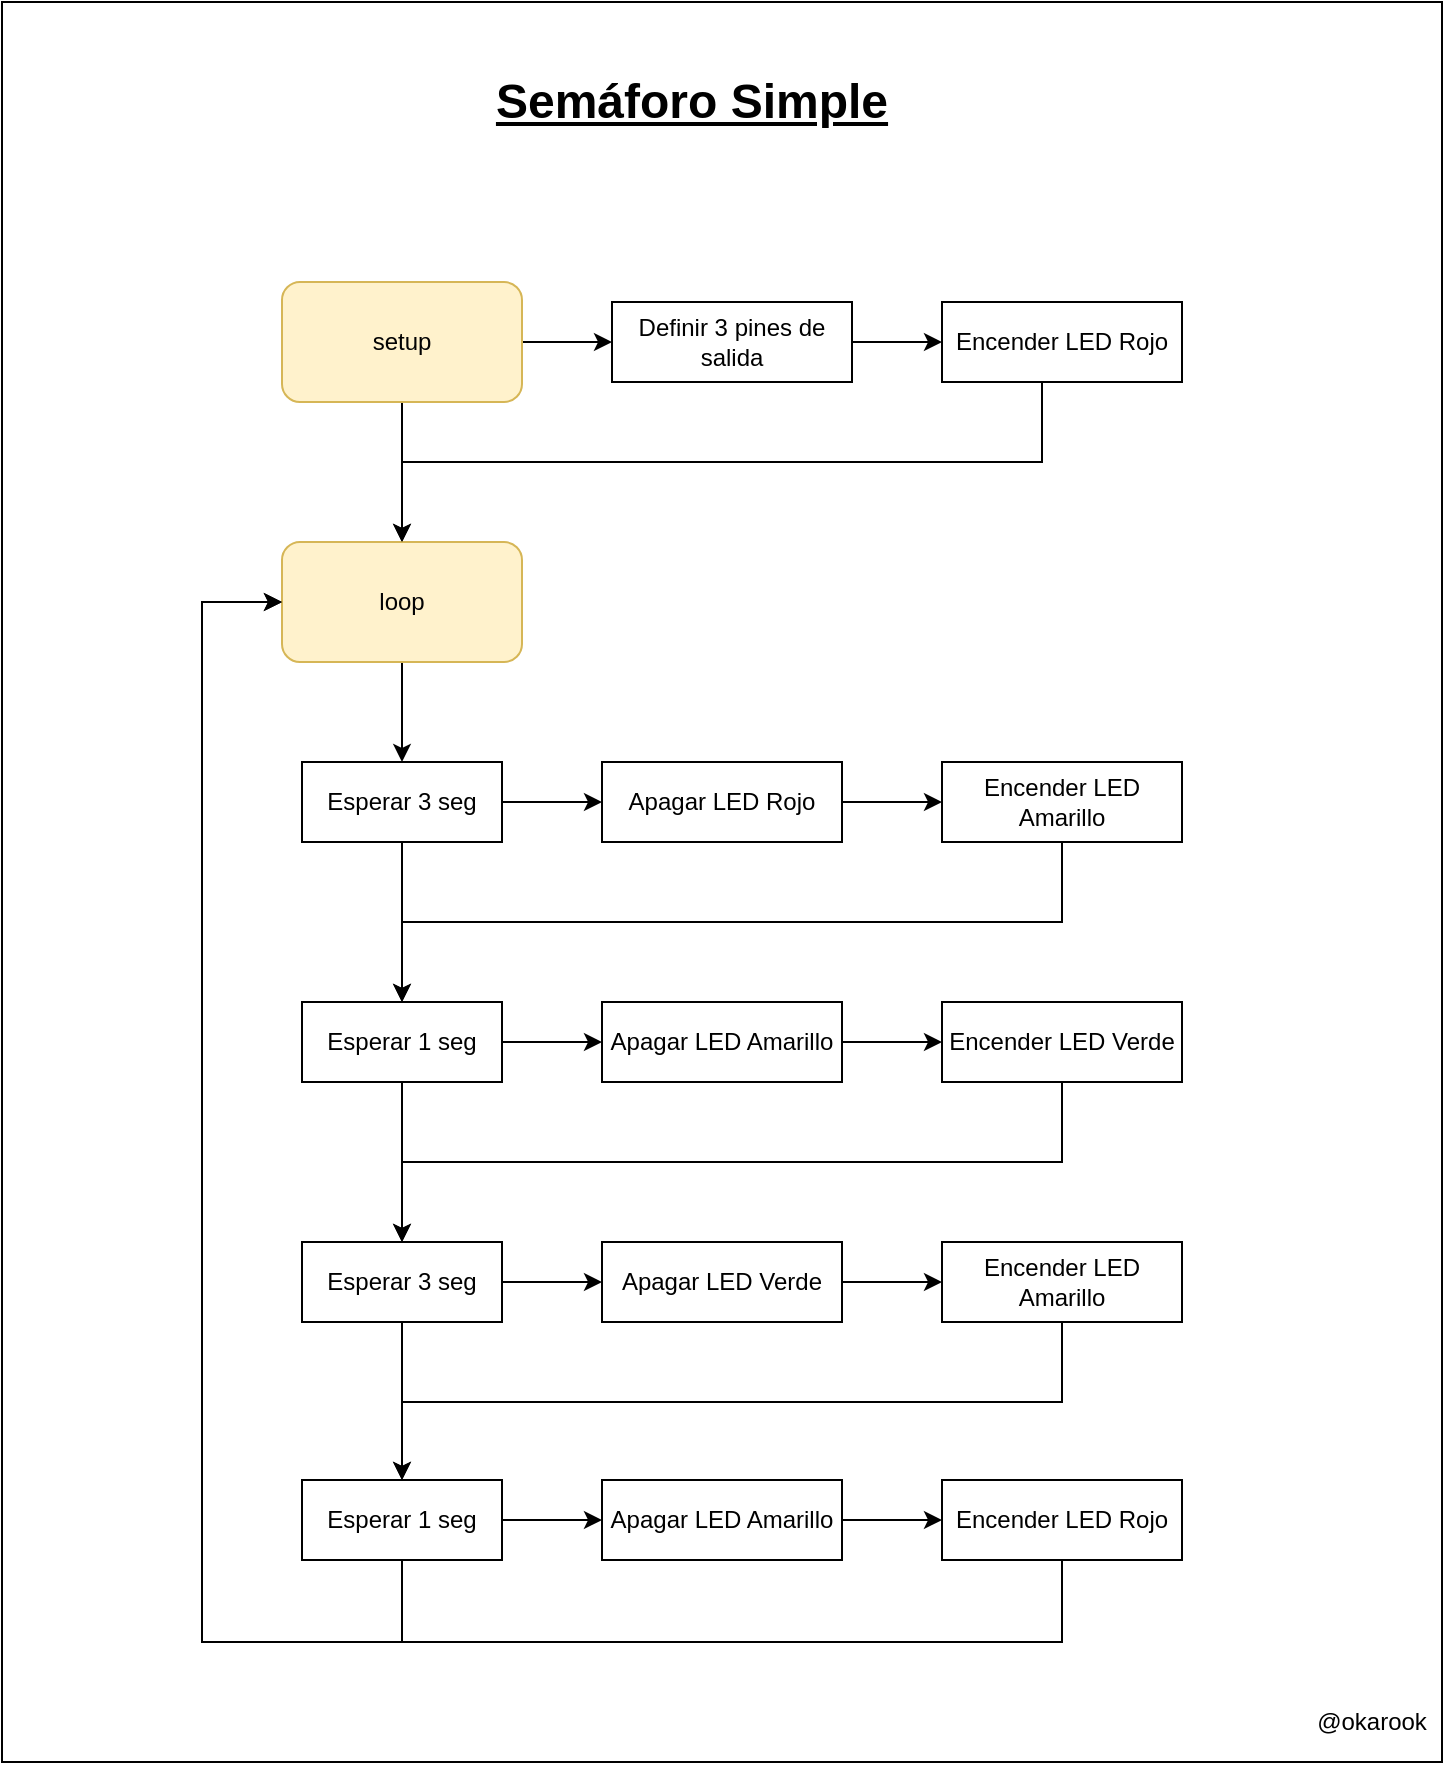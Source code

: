 <mxfile version="13.1.3">
    <diagram id="Qwb1rF_dMpi1wpGuuUVu" name="Semaforo-Simple">
        <mxGraphModel dx="808" dy="532" grid="1" gridSize="10" guides="1" tooltips="1" connect="1" arrows="1" fold="1" page="1" pageScale="1" pageWidth="850" pageHeight="1100" math="0" shadow="0">
            <root>
                <mxCell id="0"/>
                <mxCell id="1" parent="0"/>
                <mxCell id="3" value="" style="rounded=0;whiteSpace=wrap;html=1;" vertex="1" parent="1">
                    <mxGeometry x="80" y="20" width="720" height="880" as="geometry"/>
                </mxCell>
                <mxCell id="G4ZIIX9ekKNboTHv59yJ-3" style="edgeStyle=orthogonalEdgeStyle;rounded=0;orthogonalLoop=1;jettySize=auto;html=1;" parent="1" source="G4ZIIX9ekKNboTHv59yJ-1" target="G4ZIIX9ekKNboTHv59yJ-4" edge="1">
                    <mxGeometry relative="1" as="geometry">
                        <mxPoint x="280" y="260" as="targetPoint"/>
                    </mxGeometry>
                </mxCell>
                <mxCell id="G4ZIIX9ekKNboTHv59yJ-8" style="edgeStyle=orthogonalEdgeStyle;rounded=0;orthogonalLoop=1;jettySize=auto;html=1;entryX=0.5;entryY=0;entryDx=0;entryDy=0;" parent="1" source="G4ZIIX9ekKNboTHv59yJ-1" target="G4ZIIX9ekKNboTHv59yJ-2" edge="1">
                    <mxGeometry relative="1" as="geometry"/>
                </mxCell>
                <mxCell id="G4ZIIX9ekKNboTHv59yJ-1" value="&lt;font color=&quot;#030303&quot;&gt;setup&lt;/font&gt;" style="rounded=1;whiteSpace=wrap;html=1;fillColor=#fff2cc;strokeColor=#d6b656;" parent="1" vertex="1">
                    <mxGeometry x="220" y="160" width="120" height="60" as="geometry"/>
                </mxCell>
                <mxCell id="G4ZIIX9ekKNboTHv59yJ-9" style="edgeStyle=orthogonalEdgeStyle;rounded=0;orthogonalLoop=1;jettySize=auto;html=1;" parent="1" source="G4ZIIX9ekKNboTHv59yJ-2" edge="1">
                    <mxGeometry relative="1" as="geometry">
                        <mxPoint x="280" y="400" as="targetPoint"/>
                    </mxGeometry>
                </mxCell>
                <mxCell id="G4ZIIX9ekKNboTHv59yJ-2" value="&lt;span style=&quot;background-color: rgb(255 , 242 , 204)&quot;&gt;&lt;font color=&quot;#030303&quot;&gt;loop&lt;/font&gt;&lt;/span&gt;" style="rounded=1;whiteSpace=wrap;html=1;fillColor=#fff2cc;strokeColor=#d6b656;" parent="1" vertex="1">
                    <mxGeometry x="220" y="290" width="120" height="60" as="geometry"/>
                </mxCell>
                <mxCell id="G4ZIIX9ekKNboTHv59yJ-5" style="edgeStyle=orthogonalEdgeStyle;rounded=0;orthogonalLoop=1;jettySize=auto;html=1;entryX=0.5;entryY=0;entryDx=0;entryDy=0;exitX=0.5;exitY=1;exitDx=0;exitDy=0;" parent="1" source="G4ZIIX9ekKNboTHv59yJ-6" target="G4ZIIX9ekKNboTHv59yJ-2" edge="1">
                    <mxGeometry relative="1" as="geometry">
                        <mxPoint x="560" y="230" as="sourcePoint"/>
                        <Array as="points">
                            <mxPoint x="600" y="250"/>
                            <mxPoint x="280" y="250"/>
                        </Array>
                    </mxGeometry>
                </mxCell>
                <mxCell id="G4ZIIX9ekKNboTHv59yJ-7" style="edgeStyle=orthogonalEdgeStyle;rounded=0;orthogonalLoop=1;jettySize=auto;html=1;entryX=0;entryY=0.5;entryDx=0;entryDy=0;" parent="1" source="G4ZIIX9ekKNboTHv59yJ-4" target="G4ZIIX9ekKNboTHv59yJ-6" edge="1">
                    <mxGeometry relative="1" as="geometry"/>
                </mxCell>
                <mxCell id="G4ZIIX9ekKNboTHv59yJ-4" value="Definir 3 pines de salida" style="rounded=0;whiteSpace=wrap;html=1;" parent="1" vertex="1">
                    <mxGeometry x="385" y="170" width="120" height="40" as="geometry"/>
                </mxCell>
                <mxCell id="G4ZIIX9ekKNboTHv59yJ-6" value="Encender LED Rojo" style="rounded=0;whiteSpace=wrap;html=1;" parent="1" vertex="1">
                    <mxGeometry x="550" y="170" width="120" height="40" as="geometry"/>
                </mxCell>
                <mxCell id="G4ZIIX9ekKNboTHv59yJ-12" value="" style="edgeStyle=orthogonalEdgeStyle;rounded=0;orthogonalLoop=1;jettySize=auto;html=1;" parent="1" source="G4ZIIX9ekKNboTHv59yJ-10" target="G4ZIIX9ekKNboTHv59yJ-11" edge="1">
                    <mxGeometry relative="1" as="geometry"/>
                </mxCell>
                <mxCell id="G4ZIIX9ekKNboTHv59yJ-23" value="" style="edgeStyle=orthogonalEdgeStyle;rounded=0;orthogonalLoop=1;jettySize=auto;html=1;" parent="1" source="G4ZIIX9ekKNboTHv59yJ-10" target="G4ZIIX9ekKNboTHv59yJ-21" edge="1">
                    <mxGeometry relative="1" as="geometry"/>
                </mxCell>
                <mxCell id="G4ZIIX9ekKNboTHv59yJ-10" value="Esperar 3 seg" style="rounded=0;whiteSpace=wrap;html=1;" parent="1" vertex="1">
                    <mxGeometry x="230" y="400" width="100" height="40" as="geometry"/>
                </mxCell>
                <mxCell id="G4ZIIX9ekKNboTHv59yJ-16" style="edgeStyle=orthogonalEdgeStyle;rounded=0;orthogonalLoop=1;jettySize=auto;html=1;entryX=0;entryY=0.5;entryDx=0;entryDy=0;" parent="1" source="G4ZIIX9ekKNboTHv59yJ-11" target="G4ZIIX9ekKNboTHv59yJ-15" edge="1">
                    <mxGeometry relative="1" as="geometry"/>
                </mxCell>
                <mxCell id="G4ZIIX9ekKNboTHv59yJ-11" value="Apagar LED Rojo" style="whiteSpace=wrap;html=1;rounded=0;" parent="1" vertex="1">
                    <mxGeometry x="380" y="400" width="120" height="40" as="geometry"/>
                </mxCell>
                <mxCell id="G4ZIIX9ekKNboTHv59yJ-18" style="edgeStyle=orthogonalEdgeStyle;rounded=0;orthogonalLoop=1;jettySize=auto;html=1;entryX=0.5;entryY=0;entryDx=0;entryDy=0;" parent="1" source="G4ZIIX9ekKNboTHv59yJ-15" target="G4ZIIX9ekKNboTHv59yJ-21" edge="1">
                    <mxGeometry relative="1" as="geometry">
                        <mxPoint x="640" y="420.0" as="targetPoint"/>
                        <Array as="points">
                            <mxPoint x="610" y="480"/>
                            <mxPoint x="280" y="480"/>
                        </Array>
                    </mxGeometry>
                </mxCell>
                <mxCell id="G4ZIIX9ekKNboTHv59yJ-15" value="Encender LED Amarillo" style="whiteSpace=wrap;html=1;rounded=0;" parent="1" vertex="1">
                    <mxGeometry x="550" y="400" width="120" height="40" as="geometry"/>
                </mxCell>
                <mxCell id="G4ZIIX9ekKNboTHv59yJ-25" style="edgeStyle=orthogonalEdgeStyle;rounded=0;orthogonalLoop=1;jettySize=auto;html=1;entryX=0;entryY=0.5;entryDx=0;entryDy=0;" parent="1" source="G4ZIIX9ekKNboTHv59yJ-21" target="G4ZIIX9ekKNboTHv59yJ-22" edge="1">
                    <mxGeometry relative="1" as="geometry"/>
                </mxCell>
                <mxCell id="G4ZIIX9ekKNboTHv59yJ-28" style="edgeStyle=orthogonalEdgeStyle;rounded=0;orthogonalLoop=1;jettySize=auto;html=1;" parent="1" source="G4ZIIX9ekKNboTHv59yJ-21" target="G4ZIIX9ekKNboTHv59yJ-27" edge="1">
                    <mxGeometry relative="1" as="geometry"/>
                </mxCell>
                <mxCell id="G4ZIIX9ekKNboTHv59yJ-21" value="Esperar 1 seg" style="rounded=0;whiteSpace=wrap;html=1;" parent="1" vertex="1">
                    <mxGeometry x="230" y="520" width="100" height="40" as="geometry"/>
                </mxCell>
                <mxCell id="G4ZIIX9ekKNboTHv59yJ-26" style="edgeStyle=orthogonalEdgeStyle;rounded=0;orthogonalLoop=1;jettySize=auto;html=1;entryX=0;entryY=0.5;entryDx=0;entryDy=0;" parent="1" source="G4ZIIX9ekKNboTHv59yJ-22" target="G4ZIIX9ekKNboTHv59yJ-24" edge="1">
                    <mxGeometry relative="1" as="geometry"/>
                </mxCell>
                <mxCell id="G4ZIIX9ekKNboTHv59yJ-22" value="Apagar LED Amarillo" style="whiteSpace=wrap;html=1;rounded=0;" parent="1" vertex="1">
                    <mxGeometry x="380" y="520" width="120" height="40" as="geometry"/>
                </mxCell>
                <mxCell id="G4ZIIX9ekKNboTHv59yJ-33" style="edgeStyle=orthogonalEdgeStyle;rounded=0;orthogonalLoop=1;jettySize=auto;html=1;entryX=0.5;entryY=0;entryDx=0;entryDy=0;" parent="1" source="G4ZIIX9ekKNboTHv59yJ-24" target="G4ZIIX9ekKNboTHv59yJ-27" edge="1">
                    <mxGeometry relative="1" as="geometry">
                        <Array as="points">
                            <mxPoint x="610" y="600"/>
                            <mxPoint x="280" y="600"/>
                        </Array>
                    </mxGeometry>
                </mxCell>
                <mxCell id="G4ZIIX9ekKNboTHv59yJ-24" value="Encender LED Verde" style="whiteSpace=wrap;html=1;rounded=0;" parent="1" vertex="1">
                    <mxGeometry x="550" y="520" width="120" height="40" as="geometry"/>
                </mxCell>
                <mxCell id="G4ZIIX9ekKNboTHv59yJ-31" style="edgeStyle=orthogonalEdgeStyle;rounded=0;orthogonalLoop=1;jettySize=auto;html=1;entryX=0;entryY=0.5;entryDx=0;entryDy=0;" parent="1" source="G4ZIIX9ekKNboTHv59yJ-27" target="G4ZIIX9ekKNboTHv59yJ-29" edge="1">
                    <mxGeometry relative="1" as="geometry"/>
                </mxCell>
                <mxCell id="G4ZIIX9ekKNboTHv59yJ-38" style="edgeStyle=orthogonalEdgeStyle;rounded=0;orthogonalLoop=1;jettySize=auto;html=1;entryX=0.5;entryY=0;entryDx=0;entryDy=0;" parent="1" source="G4ZIIX9ekKNboTHv59yJ-27" target="G4ZIIX9ekKNboTHv59yJ-35" edge="1">
                    <mxGeometry relative="1" as="geometry"/>
                </mxCell>
                <mxCell id="G4ZIIX9ekKNboTHv59yJ-27" value="Esperar 3 seg" style="rounded=0;whiteSpace=wrap;html=1;" parent="1" vertex="1">
                    <mxGeometry x="230" y="640" width="100" height="40" as="geometry"/>
                </mxCell>
                <mxCell id="G4ZIIX9ekKNboTHv59yJ-32" style="edgeStyle=orthogonalEdgeStyle;rounded=0;orthogonalLoop=1;jettySize=auto;html=1;entryX=0;entryY=0.5;entryDx=0;entryDy=0;" parent="1" source="G4ZIIX9ekKNboTHv59yJ-29" target="G4ZIIX9ekKNboTHv59yJ-30" edge="1">
                    <mxGeometry relative="1" as="geometry"/>
                </mxCell>
                <mxCell id="G4ZIIX9ekKNboTHv59yJ-29" value="Apagar LED Verde" style="whiteSpace=wrap;html=1;rounded=0;" parent="1" vertex="1">
                    <mxGeometry x="380" y="640" width="120" height="40" as="geometry"/>
                </mxCell>
                <mxCell id="G4ZIIX9ekKNboTHv59yJ-34" style="edgeStyle=orthogonalEdgeStyle;rounded=0;orthogonalLoop=1;jettySize=auto;html=1;entryX=0;entryY=0.5;entryDx=0;entryDy=0;exitX=0.5;exitY=1;exitDx=0;exitDy=0;" parent="1" source="G4ZIIX9ekKNboTHv59yJ-37" target="G4ZIIX9ekKNboTHv59yJ-2" edge="1">
                    <mxGeometry relative="1" as="geometry">
                        <mxPoint x="210" y="800" as="sourcePoint"/>
                        <Array as="points">
                            <mxPoint x="610" y="840"/>
                            <mxPoint x="180" y="840"/>
                            <mxPoint x="180" y="320"/>
                        </Array>
                    </mxGeometry>
                </mxCell>
                <mxCell id="G4ZIIX9ekKNboTHv59yJ-39" style="edgeStyle=orthogonalEdgeStyle;rounded=0;orthogonalLoop=1;jettySize=auto;html=1;" parent="1" source="G4ZIIX9ekKNboTHv59yJ-30" target="G4ZIIX9ekKNboTHv59yJ-35" edge="1">
                    <mxGeometry relative="1" as="geometry">
                        <Array as="points">
                            <mxPoint x="610" y="720"/>
                            <mxPoint x="280" y="720"/>
                        </Array>
                    </mxGeometry>
                </mxCell>
                <mxCell id="G4ZIIX9ekKNboTHv59yJ-30" value="Encender LED Amarillo" style="whiteSpace=wrap;html=1;rounded=0;" parent="1" vertex="1">
                    <mxGeometry x="550" y="640" width="120" height="40" as="geometry"/>
                </mxCell>
                <mxCell id="G4ZIIX9ekKNboTHv59yJ-40" style="edgeStyle=orthogonalEdgeStyle;rounded=0;orthogonalLoop=1;jettySize=auto;html=1;entryX=0;entryY=0.5;entryDx=0;entryDy=0;" parent="1" source="G4ZIIX9ekKNboTHv59yJ-35" target="G4ZIIX9ekKNboTHv59yJ-36" edge="1">
                    <mxGeometry relative="1" as="geometry"/>
                </mxCell>
                <mxCell id="G4ZIIX9ekKNboTHv59yJ-42" style="edgeStyle=orthogonalEdgeStyle;rounded=0;orthogonalLoop=1;jettySize=auto;html=1;" parent="1" source="G4ZIIX9ekKNboTHv59yJ-35" edge="1">
                    <mxGeometry relative="1" as="geometry">
                        <mxPoint x="220" y="320" as="targetPoint"/>
                        <Array as="points">
                            <mxPoint x="280" y="840"/>
                            <mxPoint x="180" y="840"/>
                            <mxPoint x="180" y="320"/>
                        </Array>
                    </mxGeometry>
                </mxCell>
                <mxCell id="G4ZIIX9ekKNboTHv59yJ-35" value="Esperar 1 seg" style="rounded=0;whiteSpace=wrap;html=1;" parent="1" vertex="1">
                    <mxGeometry x="230" y="759" width="100" height="40" as="geometry"/>
                </mxCell>
                <mxCell id="G4ZIIX9ekKNboTHv59yJ-41" style="edgeStyle=orthogonalEdgeStyle;rounded=0;orthogonalLoop=1;jettySize=auto;html=1;entryX=0;entryY=0.5;entryDx=0;entryDy=0;" parent="1" source="G4ZIIX9ekKNboTHv59yJ-36" target="G4ZIIX9ekKNboTHv59yJ-37" edge="1">
                    <mxGeometry relative="1" as="geometry"/>
                </mxCell>
                <mxCell id="G4ZIIX9ekKNboTHv59yJ-36" value="Apagar LED Amarillo" style="whiteSpace=wrap;html=1;rounded=0;" parent="1" vertex="1">
                    <mxGeometry x="380" y="759" width="120" height="40" as="geometry"/>
                </mxCell>
                <mxCell id="G4ZIIX9ekKNboTHv59yJ-37" value="Encender LED Rojo" style="whiteSpace=wrap;html=1;rounded=0;" parent="1" vertex="1">
                    <mxGeometry x="550" y="759" width="120" height="40" as="geometry"/>
                </mxCell>
                <mxCell id="2" value="&lt;span style=&quot;font-size: 24px&quot;&gt;&lt;b&gt;&lt;u&gt;Semáforo Simple&lt;/u&gt;&lt;/b&gt;&lt;/span&gt;" style="text;html=1;strokeColor=none;fillColor=none;align=center;verticalAlign=middle;whiteSpace=wrap;rounded=0;" parent="1" vertex="1">
                    <mxGeometry x="290" y="60" width="270" height="20" as="geometry"/>
                </mxCell>
                <mxCell id="6" value="@okarook" style="text;html=1;strokeColor=none;fillColor=none;align=center;verticalAlign=middle;whiteSpace=wrap;rounded=0;" vertex="1" parent="1">
                    <mxGeometry x="740" y="870" width="50" height="20" as="geometry"/>
                </mxCell>
            </root>
        </mxGraphModel>
    </diagram>
</mxfile>

